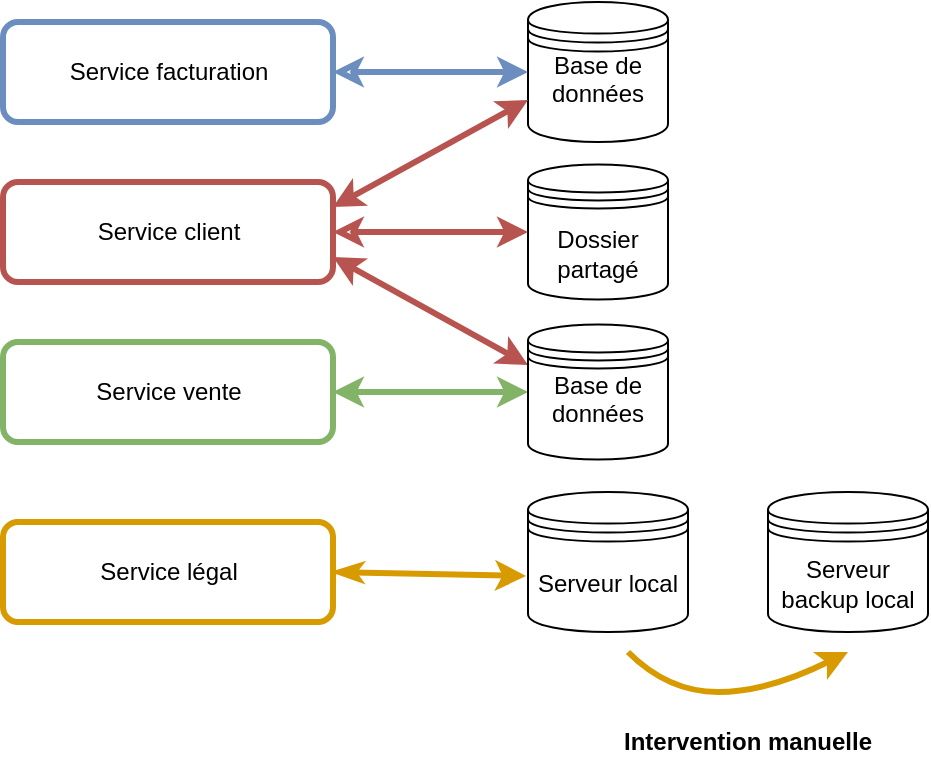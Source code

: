 <mxfile version="20.3.0" type="github">
  <diagram id="JNVbgqYIRuARaCZmSSz4" name="Page-1">
    <mxGraphModel dx="1422" dy="724" grid="1" gridSize="10" guides="1" tooltips="1" connect="1" arrows="1" fold="1" page="1" pageScale="1" pageWidth="827" pageHeight="1169" math="0" shadow="0">
      <root>
        <mxCell id="0" />
        <mxCell id="1" parent="0" />
        <mxCell id="7YNZsPMPIIOZVxPNQjGd-8" value="&lt;div align=&quot;center&quot;&gt;Base de données&lt;/div&gt;&lt;div&gt;&lt;br&gt;&lt;/div&gt;" style="shape=datastore;whiteSpace=wrap;html=1;" parent="1" vertex="1">
          <mxGeometry x="280" y="65" width="70" height="70" as="geometry" />
        </mxCell>
        <mxCell id="7YNZsPMPIIOZVxPNQjGd-15" value="Service facturation" style="text;html=1;align=center;verticalAlign=middle;resizable=0;points=[];autosize=1;strokeColor=none;fillColor=none;" parent="1" vertex="1">
          <mxGeometry x="40" y="85" width="120" height="30" as="geometry" />
        </mxCell>
        <mxCell id="7YNZsPMPIIOZVxPNQjGd-16" value="Service client" style="text;html=1;align=center;verticalAlign=middle;resizable=0;points=[];autosize=1;strokeColor=none;fillColor=none;" parent="1" vertex="1">
          <mxGeometry x="50" y="165" width="100" height="30" as="geometry" />
        </mxCell>
        <mxCell id="7YNZsPMPIIOZVxPNQjGd-21" value="Service vente" style="text;html=1;align=center;verticalAlign=middle;resizable=0;points=[];autosize=1;strokeColor=none;fillColor=none;" parent="1" vertex="1">
          <mxGeometry x="50" y="245" width="100" height="30" as="geometry" />
        </mxCell>
        <mxCell id="7YNZsPMPIIOZVxPNQjGd-26" value="Dossier partagé" style="shape=datastore;whiteSpace=wrap;html=1;" parent="1" vertex="1">
          <mxGeometry x="280" y="146.25" width="70" height="67.5" as="geometry" />
        </mxCell>
        <mxCell id="7YNZsPMPIIOZVxPNQjGd-27" value="&lt;div&gt;Service légal&lt;/div&gt;" style="text;html=1;align=center;verticalAlign=middle;resizable=0;points=[];autosize=1;strokeColor=none;fillColor=none;" parent="1" vertex="1">
          <mxGeometry x="55" y="335" width="90" height="30" as="geometry" />
        </mxCell>
        <mxCell id="7YNZsPMPIIOZVxPNQjGd-30" value="" style="rounded=1;whiteSpace=wrap;html=1;fontFamily=Helvetica;fontSize=12;strokeWidth=3;fillColor=none;strokeColor=#6c8ebf;gradientColor=default;" parent="1" vertex="1">
          <mxGeometry x="17.5" y="75" width="165" height="50" as="geometry" />
        </mxCell>
        <mxCell id="7YNZsPMPIIOZVxPNQjGd-31" value="" style="endArrow=classic;html=1;rounded=0;fontFamily=Helvetica;fontSize=12;exitX=1;exitY=0.5;exitDx=0;exitDy=0;fillColor=#dae8fc;strokeColor=#6c8ebf;strokeWidth=3;startArrow=classic;startFill=0;" parent="1" source="7YNZsPMPIIOZVxPNQjGd-30" edge="1">
          <mxGeometry width="50" height="50" relative="1" as="geometry">
            <mxPoint x="222.5" y="99.5" as="sourcePoint" />
            <mxPoint x="280" y="100" as="targetPoint" />
          </mxGeometry>
        </mxCell>
        <mxCell id="7YNZsPMPIIOZVxPNQjGd-34" value="" style="rounded=1;whiteSpace=wrap;html=1;fontFamily=Helvetica;fontSize=12;strokeWidth=3;fillColor=none;strokeColor=#b85450;" parent="1" vertex="1">
          <mxGeometry x="17.5" y="155" width="165" height="50" as="geometry" />
        </mxCell>
        <mxCell id="7YNZsPMPIIOZVxPNQjGd-35" value="" style="endArrow=classic;html=1;rounded=0;fontFamily=Helvetica;fontSize=12;exitX=1;exitY=0.5;exitDx=0;exitDy=0;fillColor=#f8cecc;strokeColor=#b85450;strokeWidth=3;startArrow=classic;startFill=0;entryX=0;entryY=0.5;entryDx=0;entryDy=0;" parent="1" source="7YNZsPMPIIOZVxPNQjGd-34" edge="1" target="7YNZsPMPIIOZVxPNQjGd-26">
          <mxGeometry width="50" height="50" relative="1" as="geometry">
            <mxPoint x="210" y="180" as="sourcePoint" />
            <mxPoint x="240" y="180" as="targetPoint" />
          </mxGeometry>
        </mxCell>
        <mxCell id="7YNZsPMPIIOZVxPNQjGd-38" value="" style="endArrow=classic;html=1;rounded=0;fontFamily=Helvetica;fontSize=12;fillColor=#f8cecc;strokeColor=#b85450;strokeWidth=3;exitX=1;exitY=0.25;exitDx=0;exitDy=0;startArrow=classic;startFill=1;entryX=0;entryY=0.7;entryDx=0;entryDy=0;" parent="1" source="7YNZsPMPIIOZVxPNQjGd-34" edge="1" target="7YNZsPMPIIOZVxPNQjGd-8">
          <mxGeometry width="50" height="50" relative="1" as="geometry">
            <mxPoint x="190" y="170" as="sourcePoint" />
            <mxPoint x="240" y="120" as="targetPoint" />
          </mxGeometry>
        </mxCell>
        <mxCell id="7YNZsPMPIIOZVxPNQjGd-39" value="" style="rounded=1;whiteSpace=wrap;html=1;fontFamily=Helvetica;fontSize=12;strokeWidth=3;fillColor=none;strokeColor=#82b366;" parent="1" vertex="1">
          <mxGeometry x="17.5" y="235" width="165" height="50" as="geometry" />
        </mxCell>
        <mxCell id="7YNZsPMPIIOZVxPNQjGd-40" value="" style="endArrow=classic;html=1;rounded=0;fontFamily=Helvetica;fontSize=12;exitX=1;exitY=0.5;exitDx=0;exitDy=0;fillColor=#d5e8d4;strokeColor=#82b366;strokeWidth=3;entryX=0;entryY=0.5;entryDx=0;entryDy=0;startArrow=classic;startFill=1;" parent="1" source="7YNZsPMPIIOZVxPNQjGd-39" edge="1" target="0Zbsp6dPXTorwxFJ3l86-3">
          <mxGeometry width="50" height="50" relative="1" as="geometry">
            <mxPoint x="210" y="260" as="sourcePoint" />
            <mxPoint x="240" y="260" as="targetPoint" />
          </mxGeometry>
        </mxCell>
        <mxCell id="7YNZsPMPIIOZVxPNQjGd-43" value="" style="endArrow=classic;html=1;rounded=0;fontFamily=Helvetica;fontSize=12;exitX=1;exitY=0.75;exitDx=0;exitDy=0;fillColor=#f8cecc;strokeColor=#b85450;strokeWidth=3;startArrow=classic;startFill=1;entryX=0;entryY=0.3;entryDx=0;entryDy=0;" parent="1" source="7YNZsPMPIIOZVxPNQjGd-34" edge="1" target="0Zbsp6dPXTorwxFJ3l86-3">
          <mxGeometry width="50" height="50" relative="1" as="geometry">
            <mxPoint x="190" y="210" as="sourcePoint" />
            <mxPoint x="240" y="240" as="targetPoint" />
          </mxGeometry>
        </mxCell>
        <mxCell id="7YNZsPMPIIOZVxPNQjGd-44" value="Serveur local" style="shape=datastore;whiteSpace=wrap;html=1;" parent="1" vertex="1">
          <mxGeometry x="280" y="310" width="80" height="70" as="geometry" />
        </mxCell>
        <mxCell id="7YNZsPMPIIOZVxPNQjGd-46" value="Serveur backup local" style="shape=datastore;whiteSpace=wrap;html=1;" parent="1" vertex="1">
          <mxGeometry x="400" y="310" width="80" height="70" as="geometry" />
        </mxCell>
        <mxCell id="7YNZsPMPIIOZVxPNQjGd-47" value="" style="rounded=1;whiteSpace=wrap;html=1;fontFamily=Helvetica;fontSize=12;strokeWidth=3;fillColor=none;strokeColor=#d79b00;" parent="1" vertex="1">
          <mxGeometry x="17.5" y="325" width="165" height="50" as="geometry" />
        </mxCell>
        <mxCell id="7YNZsPMPIIOZVxPNQjGd-48" value="" style="endArrow=classic;html=1;rounded=0;fontFamily=Helvetica;fontSize=12;exitX=1;exitY=0.5;exitDx=0;exitDy=0;fillColor=#ffe6cc;strokeColor=#d79b00;strokeWidth=3;startArrow=classicThin;startFill=1;entryX=-0.012;entryY=0.6;entryDx=0;entryDy=0;entryPerimeter=0;" parent="1" source="7YNZsPMPIIOZVxPNQjGd-47" edge="1" target="7YNZsPMPIIOZVxPNQjGd-44">
          <mxGeometry width="50" height="50" relative="1" as="geometry">
            <mxPoint x="210" y="350" as="sourcePoint" />
            <mxPoint x="240" y="350" as="targetPoint" />
          </mxGeometry>
        </mxCell>
        <mxCell id="7YNZsPMPIIOZVxPNQjGd-51" value="" style="curved=1;endArrow=classic;html=1;rounded=0;fontFamily=Helvetica;fontSize=12;strokeWidth=3;fillColor=#ffe6cc;strokeColor=#d79b00;" parent="1" edge="1">
          <mxGeometry width="50" height="50" relative="1" as="geometry">
            <mxPoint x="330" y="390" as="sourcePoint" />
            <mxPoint x="440" y="390" as="targetPoint" />
            <Array as="points">
              <mxPoint x="350" y="410" />
              <mxPoint x="400" y="410" />
            </Array>
          </mxGeometry>
        </mxCell>
        <mxCell id="7YNZsPMPIIOZVxPNQjGd-56" value="Intervention manuelle" style="text;html=1;strokeColor=none;fillColor=none;align=center;verticalAlign=middle;whiteSpace=wrap;rounded=0;fontFamily=Helvetica;fontSize=12;fontStyle=1" parent="1" vertex="1">
          <mxGeometry x="320" y="420" width="140" height="30" as="geometry" />
        </mxCell>
        <mxCell id="0Zbsp6dPXTorwxFJ3l86-3" value="&lt;div&gt;Base de données&lt;/div&gt;&lt;div&gt;&lt;br&gt;&lt;/div&gt;" style="shape=datastore;whiteSpace=wrap;html=1;" vertex="1" parent="1">
          <mxGeometry x="280" y="226.25" width="70" height="67.5" as="geometry" />
        </mxCell>
      </root>
    </mxGraphModel>
  </diagram>
</mxfile>
